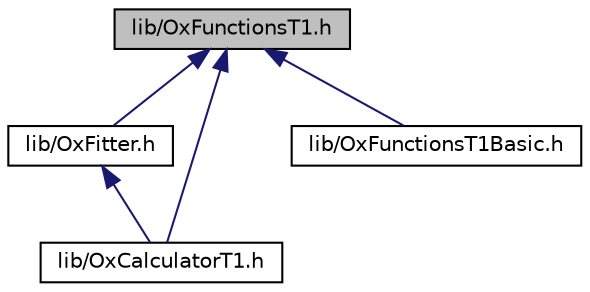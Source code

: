 digraph "lib/OxFunctionsT1.h"
{
  edge [fontname="Helvetica",fontsize="10",labelfontname="Helvetica",labelfontsize="10"];
  node [fontname="Helvetica",fontsize="10",shape=record];
  Node1 [label="lib/OxFunctionsT1.h",height=0.2,width=0.4,color="black", fillcolor="grey75", style="filled", fontcolor="black"];
  Node1 -> Node2 [dir="back",color="midnightblue",fontsize="10",style="solid",fontname="Helvetica"];
  Node2 [label="lib/OxFitter.h",height=0.2,width=0.4,color="black", fillcolor="white", style="filled",URL="$_ox_fitter_8h.html"];
  Node2 -> Node3 [dir="back",color="midnightblue",fontsize="10",style="solid",fontname="Helvetica"];
  Node3 [label="lib/OxCalculatorT1.h",height=0.2,width=0.4,color="black", fillcolor="white", style="filled",URL="$_ox_calculator_t1_8h_source.html"];
  Node1 -> Node3 [dir="back",color="midnightblue",fontsize="10",style="solid",fontname="Helvetica"];
  Node1 -> Node4 [dir="back",color="midnightblue",fontsize="10",style="solid",fontname="Helvetica"];
  Node4 [label="lib/OxFunctionsT1Basic.h",height=0.2,width=0.4,color="black", fillcolor="white", style="filled",URL="$_ox_functions_t1_basic_8h.html"];
}
